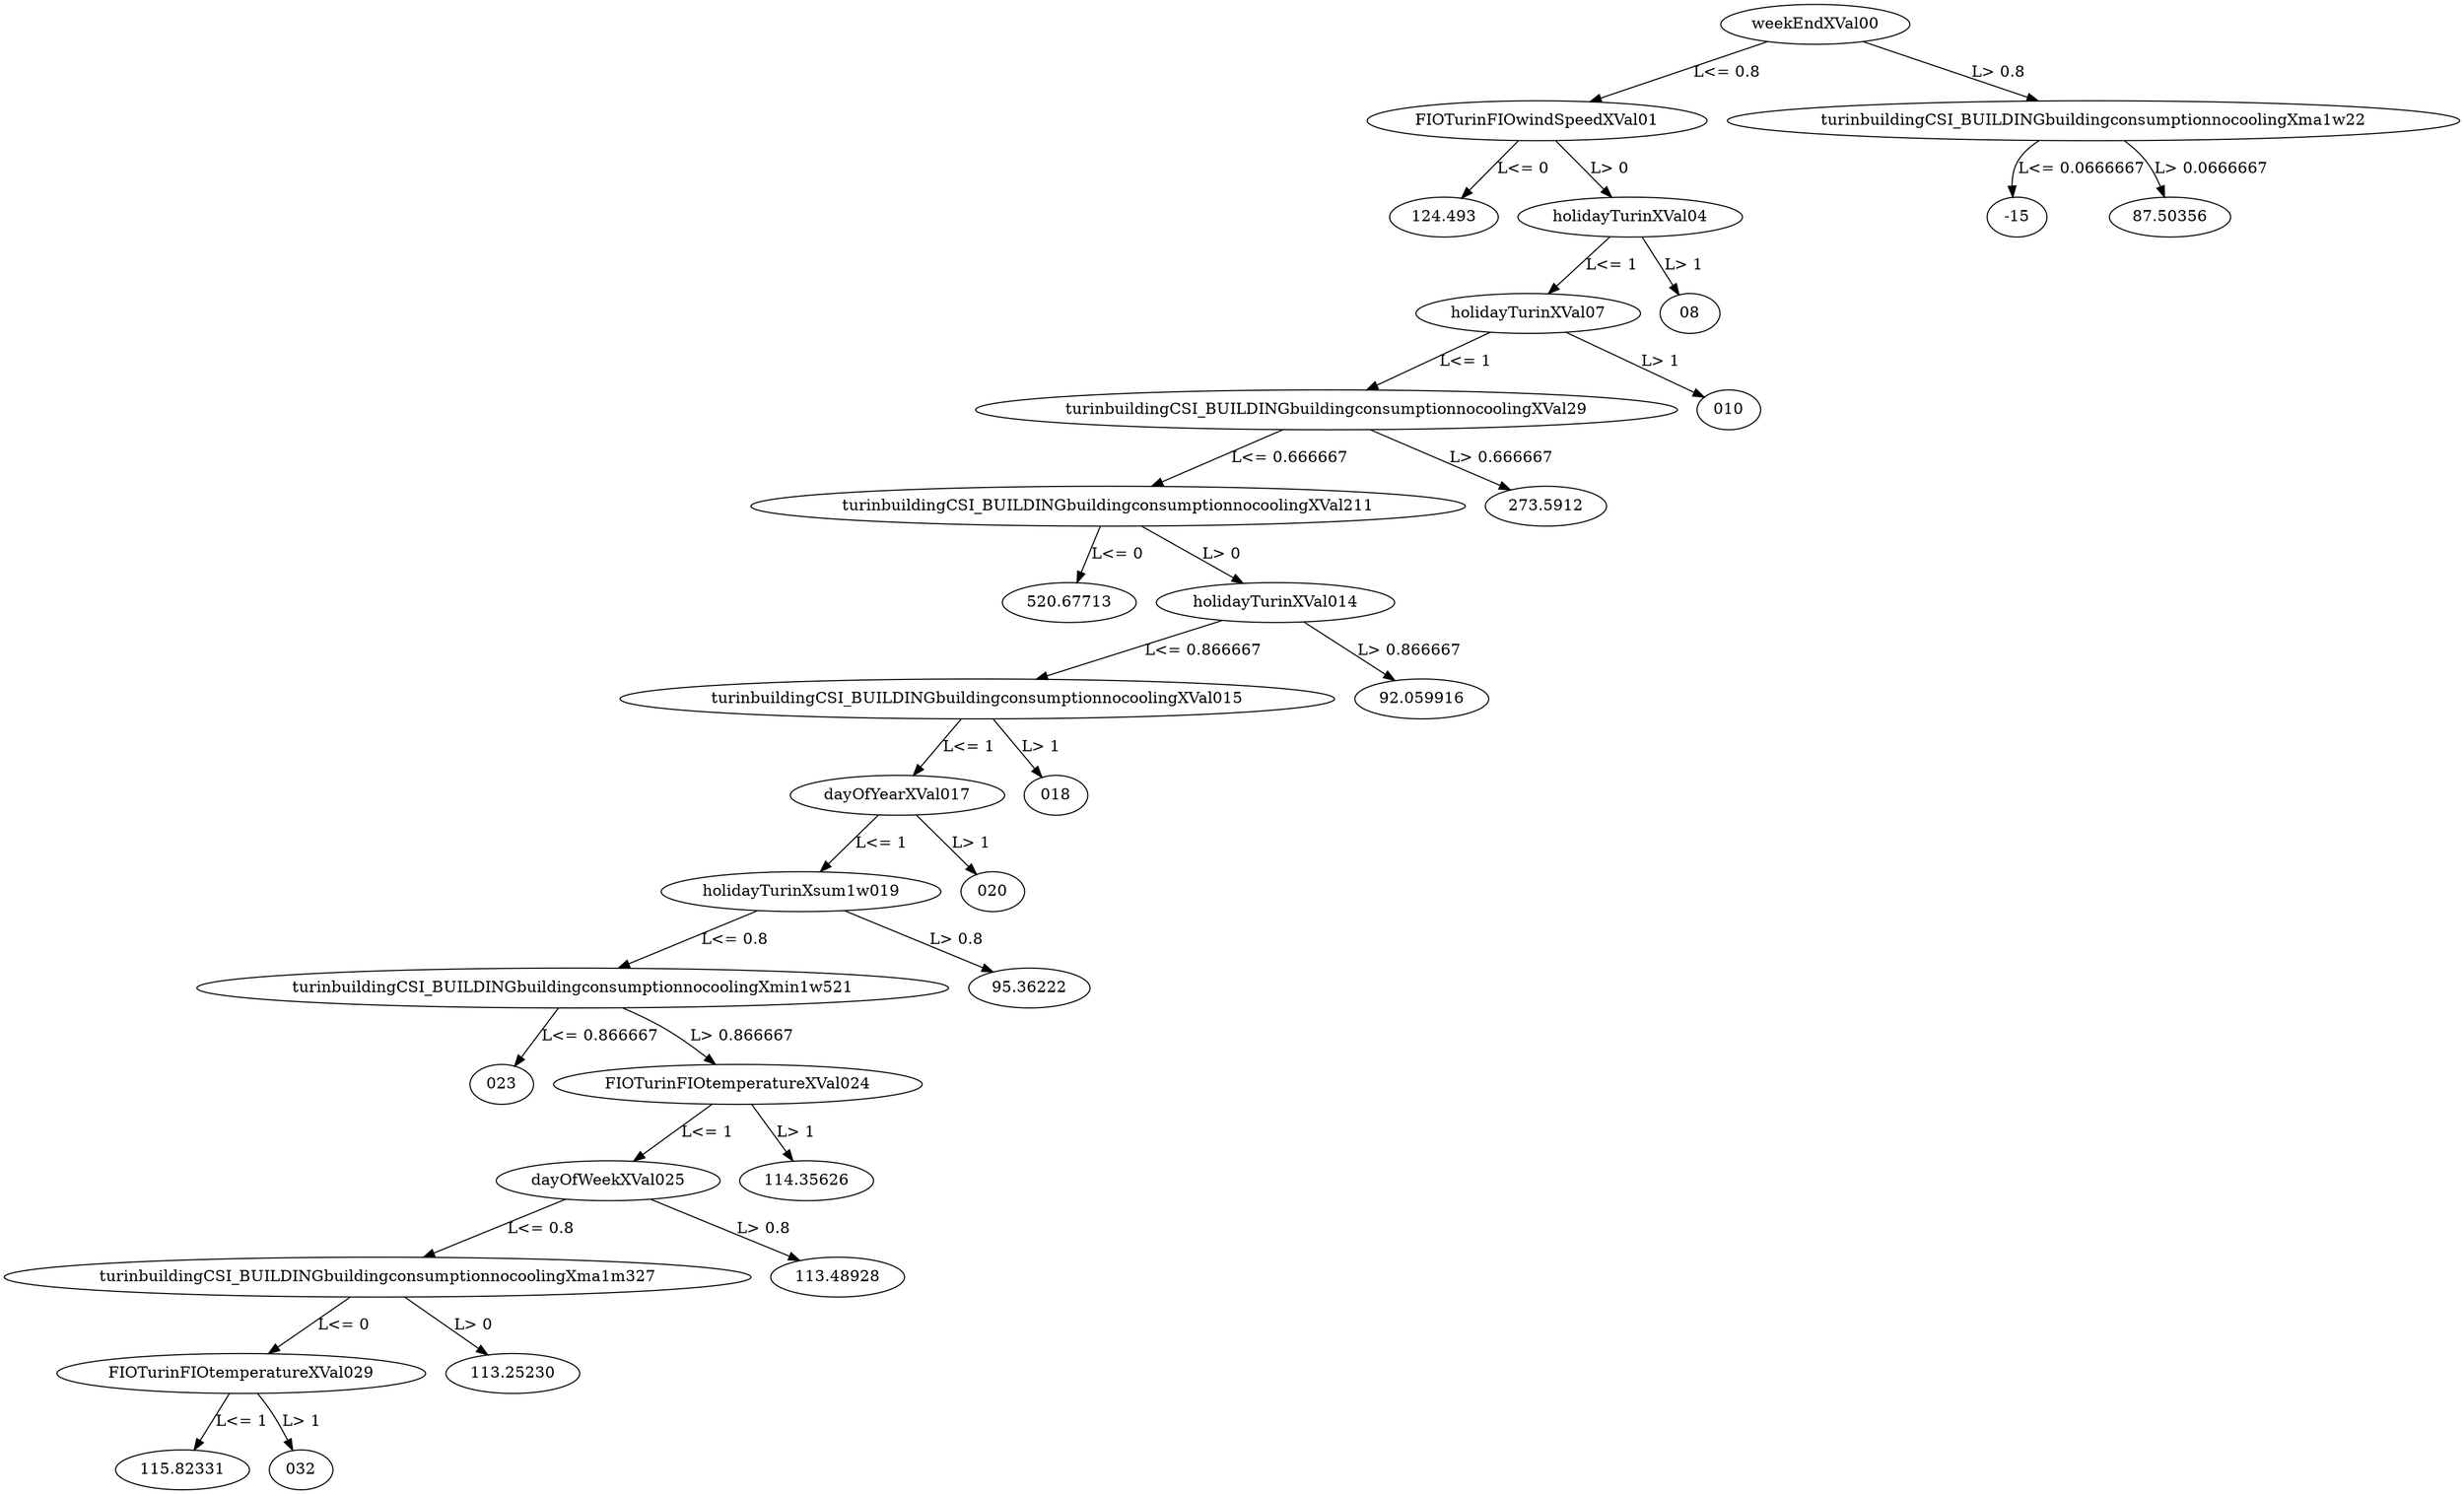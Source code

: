 digraph dt_fig {
	weekEndXVal00 -> FIOTurinFIOwindSpeedXVal01 [label="L<= 0.8"];
	weekEndXVal00 -> turinbuildingCSI_BUILDINGbuildingconsumptionnocoolingXma1w22 [label="L> 0.8"];
	FIOTurinFIOwindSpeedXVal01 -> "124.493" [label="L<= 0"];
	FIOTurinFIOwindSpeedXVal01 -> holidayTurinXVal04 [label="L> 0"];
	turinbuildingCSI_BUILDINGbuildingconsumptionnocoolingXma1w22 -> "-15" [label="L<= 0.0666667"];
	turinbuildingCSI_BUILDINGbuildingconsumptionnocoolingXma1w22 -> "87.50356" [label="L> 0.0666667"];
	holidayTurinXVal04 -> holidayTurinXVal07 [label="L<= 1"];
	holidayTurinXVal04 -> "08" [label="L> 1"];
	holidayTurinXVal07 -> turinbuildingCSI_BUILDINGbuildingconsumptionnocoolingXVal29 [label="L<= 1"];
	holidayTurinXVal07 -> "010" [label="L> 1"];
	turinbuildingCSI_BUILDINGbuildingconsumptionnocoolingXVal29 -> turinbuildingCSI_BUILDINGbuildingconsumptionnocoolingXVal211 [label="L<= 0.666667"];
	turinbuildingCSI_BUILDINGbuildingconsumptionnocoolingXVal29 -> "273.5912" [label="L> 0.666667"];
	turinbuildingCSI_BUILDINGbuildingconsumptionnocoolingXVal211 -> "520.67713" [label="L<= 0"];
	turinbuildingCSI_BUILDINGbuildingconsumptionnocoolingXVal211 -> holidayTurinXVal014 [label="L> 0"];
	holidayTurinXVal014 -> turinbuildingCSI_BUILDINGbuildingconsumptionnocoolingXVal015 [label="L<= 0.866667"];
	holidayTurinXVal014 -> "92.059916" [label="L> 0.866667"];
	turinbuildingCSI_BUILDINGbuildingconsumptionnocoolingXVal015 -> dayOfYearXVal017 [label="L<= 1"];
	turinbuildingCSI_BUILDINGbuildingconsumptionnocoolingXVal015 -> "018" [label="L> 1"];
	dayOfYearXVal017 -> holidayTurinXsum1w019 [label="L<= 1"];
	dayOfYearXVal017 -> "020" [label="L> 1"];
	holidayTurinXsum1w019 -> turinbuildingCSI_BUILDINGbuildingconsumptionnocoolingXmin1w521 [label="L<= 0.8"];
	holidayTurinXsum1w019 -> "95.36222" [label="L> 0.8"];
	turinbuildingCSI_BUILDINGbuildingconsumptionnocoolingXmin1w521 -> "023" [label="L<= 0.866667"];
	turinbuildingCSI_BUILDINGbuildingconsumptionnocoolingXmin1w521 -> FIOTurinFIOtemperatureXVal024 [label="L> 0.866667"];
	FIOTurinFIOtemperatureXVal024 -> dayOfWeekXVal025 [label="L<= 1"];
	FIOTurinFIOtemperatureXVal024 -> "114.35626" [label="L> 1"];
	dayOfWeekXVal025 -> turinbuildingCSI_BUILDINGbuildingconsumptionnocoolingXma1m327 [label="L<= 0.8"];
	dayOfWeekXVal025 -> "113.48928" [label="L> 0.8"];
	turinbuildingCSI_BUILDINGbuildingconsumptionnocoolingXma1m327 -> FIOTurinFIOtemperatureXVal029 [label="L<= 0"];
	turinbuildingCSI_BUILDINGbuildingconsumptionnocoolingXma1m327 -> "113.25230" [label="L> 0"];
	FIOTurinFIOtemperatureXVal029 -> "115.82331" [label="L<= 1"];
	FIOTurinFIOtemperatureXVal029 -> "032" [label="L> 1"];
}
